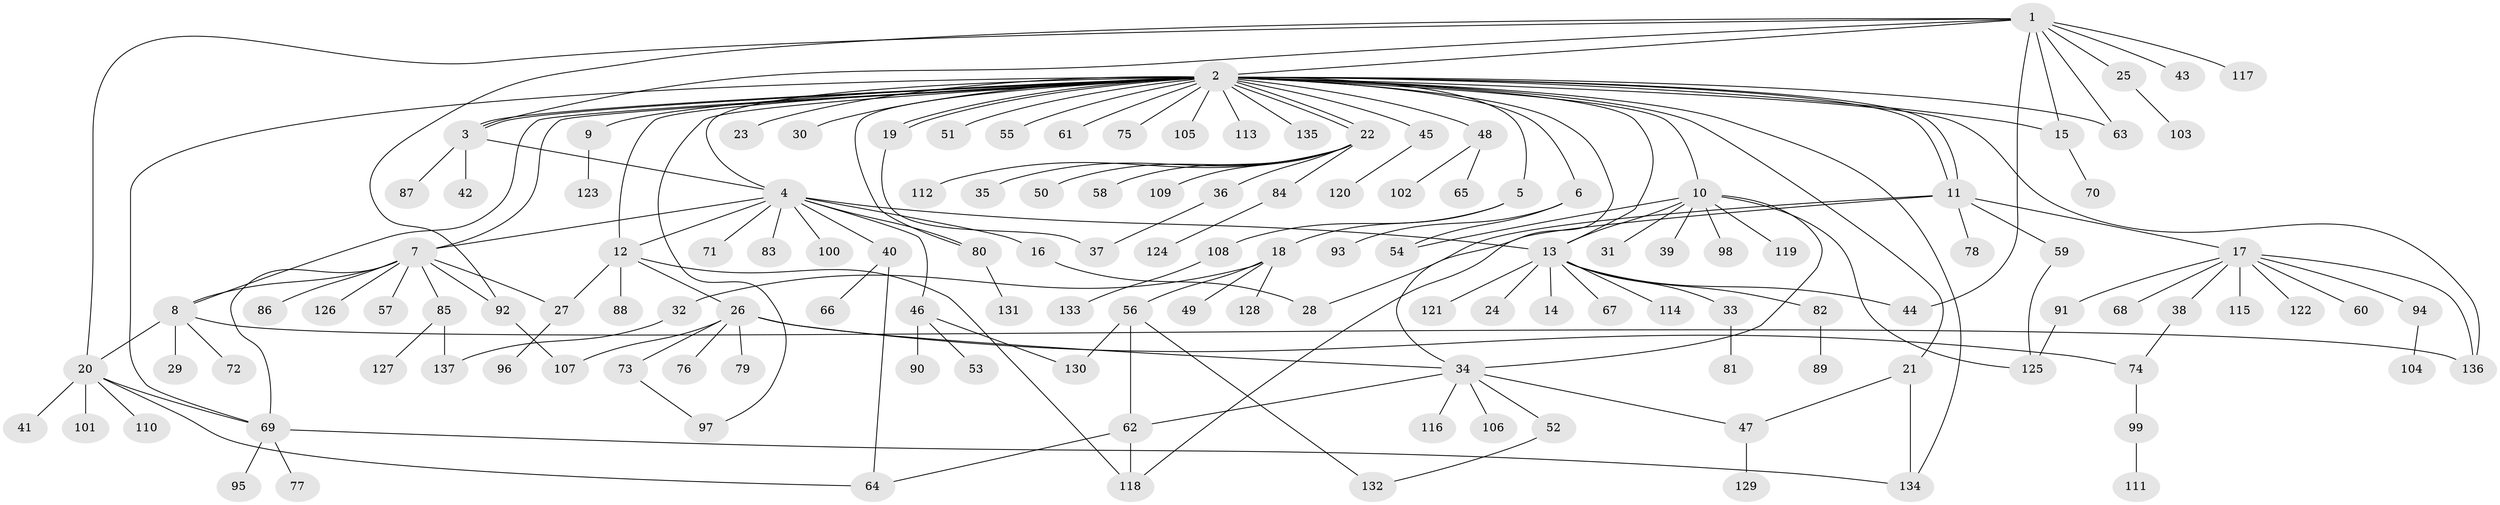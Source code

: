 // coarse degree distribution, {9: 0.020618556701030927, 32: 0.010309278350515464, 4: 0.05154639175257732, 11: 0.010309278350515464, 3: 0.09278350515463918, 2: 0.21649484536082475, 5: 0.05154639175257732, 1: 0.4845360824742268, 8: 0.020618556701030927, 10: 0.010309278350515464, 7: 0.020618556701030927, 6: 0.010309278350515464}
// Generated by graph-tools (version 1.1) at 2025/50/03/04/25 22:50:36]
// undirected, 137 vertices, 179 edges
graph export_dot {
  node [color=gray90,style=filled];
  1;
  2;
  3;
  4;
  5;
  6;
  7;
  8;
  9;
  10;
  11;
  12;
  13;
  14;
  15;
  16;
  17;
  18;
  19;
  20;
  21;
  22;
  23;
  24;
  25;
  26;
  27;
  28;
  29;
  30;
  31;
  32;
  33;
  34;
  35;
  36;
  37;
  38;
  39;
  40;
  41;
  42;
  43;
  44;
  45;
  46;
  47;
  48;
  49;
  50;
  51;
  52;
  53;
  54;
  55;
  56;
  57;
  58;
  59;
  60;
  61;
  62;
  63;
  64;
  65;
  66;
  67;
  68;
  69;
  70;
  71;
  72;
  73;
  74;
  75;
  76;
  77;
  78;
  79;
  80;
  81;
  82;
  83;
  84;
  85;
  86;
  87;
  88;
  89;
  90;
  91;
  92;
  93;
  94;
  95;
  96;
  97;
  98;
  99;
  100;
  101;
  102;
  103;
  104;
  105;
  106;
  107;
  108;
  109;
  110;
  111;
  112;
  113;
  114;
  115;
  116;
  117;
  118;
  119;
  120;
  121;
  122;
  123;
  124;
  125;
  126;
  127;
  128;
  129;
  130;
  131;
  132;
  133;
  134;
  135;
  136;
  137;
  1 -- 2;
  1 -- 3;
  1 -- 15;
  1 -- 20;
  1 -- 25;
  1 -- 43;
  1 -- 44;
  1 -- 63;
  1 -- 92;
  1 -- 117;
  2 -- 3;
  2 -- 3;
  2 -- 4;
  2 -- 5;
  2 -- 6;
  2 -- 7;
  2 -- 8;
  2 -- 9;
  2 -- 10;
  2 -- 11;
  2 -- 11;
  2 -- 12;
  2 -- 13;
  2 -- 15;
  2 -- 19;
  2 -- 19;
  2 -- 21;
  2 -- 22;
  2 -- 22;
  2 -- 23;
  2 -- 30;
  2 -- 34;
  2 -- 45;
  2 -- 48;
  2 -- 51;
  2 -- 55;
  2 -- 61;
  2 -- 63;
  2 -- 69;
  2 -- 75;
  2 -- 80;
  2 -- 97;
  2 -- 105;
  2 -- 113;
  2 -- 134;
  2 -- 135;
  2 -- 136;
  3 -- 4;
  3 -- 42;
  3 -- 87;
  4 -- 7;
  4 -- 12;
  4 -- 13;
  4 -- 16;
  4 -- 40;
  4 -- 46;
  4 -- 71;
  4 -- 80;
  4 -- 83;
  4 -- 100;
  5 -- 18;
  5 -- 108;
  6 -- 54;
  6 -- 93;
  7 -- 8;
  7 -- 27;
  7 -- 57;
  7 -- 69;
  7 -- 85;
  7 -- 86;
  7 -- 92;
  7 -- 126;
  8 -- 20;
  8 -- 29;
  8 -- 72;
  8 -- 136;
  9 -- 123;
  10 -- 13;
  10 -- 31;
  10 -- 34;
  10 -- 39;
  10 -- 54;
  10 -- 98;
  10 -- 119;
  10 -- 125;
  11 -- 17;
  11 -- 28;
  11 -- 59;
  11 -- 78;
  11 -- 118;
  12 -- 26;
  12 -- 27;
  12 -- 88;
  12 -- 118;
  13 -- 14;
  13 -- 24;
  13 -- 33;
  13 -- 44;
  13 -- 67;
  13 -- 82;
  13 -- 114;
  13 -- 121;
  15 -- 70;
  16 -- 28;
  17 -- 38;
  17 -- 60;
  17 -- 68;
  17 -- 91;
  17 -- 94;
  17 -- 115;
  17 -- 122;
  17 -- 136;
  18 -- 32;
  18 -- 49;
  18 -- 56;
  18 -- 128;
  19 -- 37;
  20 -- 41;
  20 -- 64;
  20 -- 69;
  20 -- 101;
  20 -- 110;
  21 -- 47;
  21 -- 134;
  22 -- 35;
  22 -- 36;
  22 -- 50;
  22 -- 58;
  22 -- 84;
  22 -- 109;
  22 -- 112;
  25 -- 103;
  26 -- 34;
  26 -- 73;
  26 -- 74;
  26 -- 76;
  26 -- 79;
  26 -- 107;
  27 -- 96;
  32 -- 137;
  33 -- 81;
  34 -- 47;
  34 -- 52;
  34 -- 62;
  34 -- 106;
  34 -- 116;
  36 -- 37;
  38 -- 74;
  40 -- 64;
  40 -- 66;
  45 -- 120;
  46 -- 53;
  46 -- 90;
  46 -- 130;
  47 -- 129;
  48 -- 65;
  48 -- 102;
  52 -- 132;
  56 -- 62;
  56 -- 130;
  56 -- 132;
  59 -- 125;
  62 -- 64;
  62 -- 118;
  69 -- 77;
  69 -- 95;
  69 -- 134;
  73 -- 97;
  74 -- 99;
  80 -- 131;
  82 -- 89;
  84 -- 124;
  85 -- 127;
  85 -- 137;
  91 -- 125;
  92 -- 107;
  94 -- 104;
  99 -- 111;
  108 -- 133;
}
